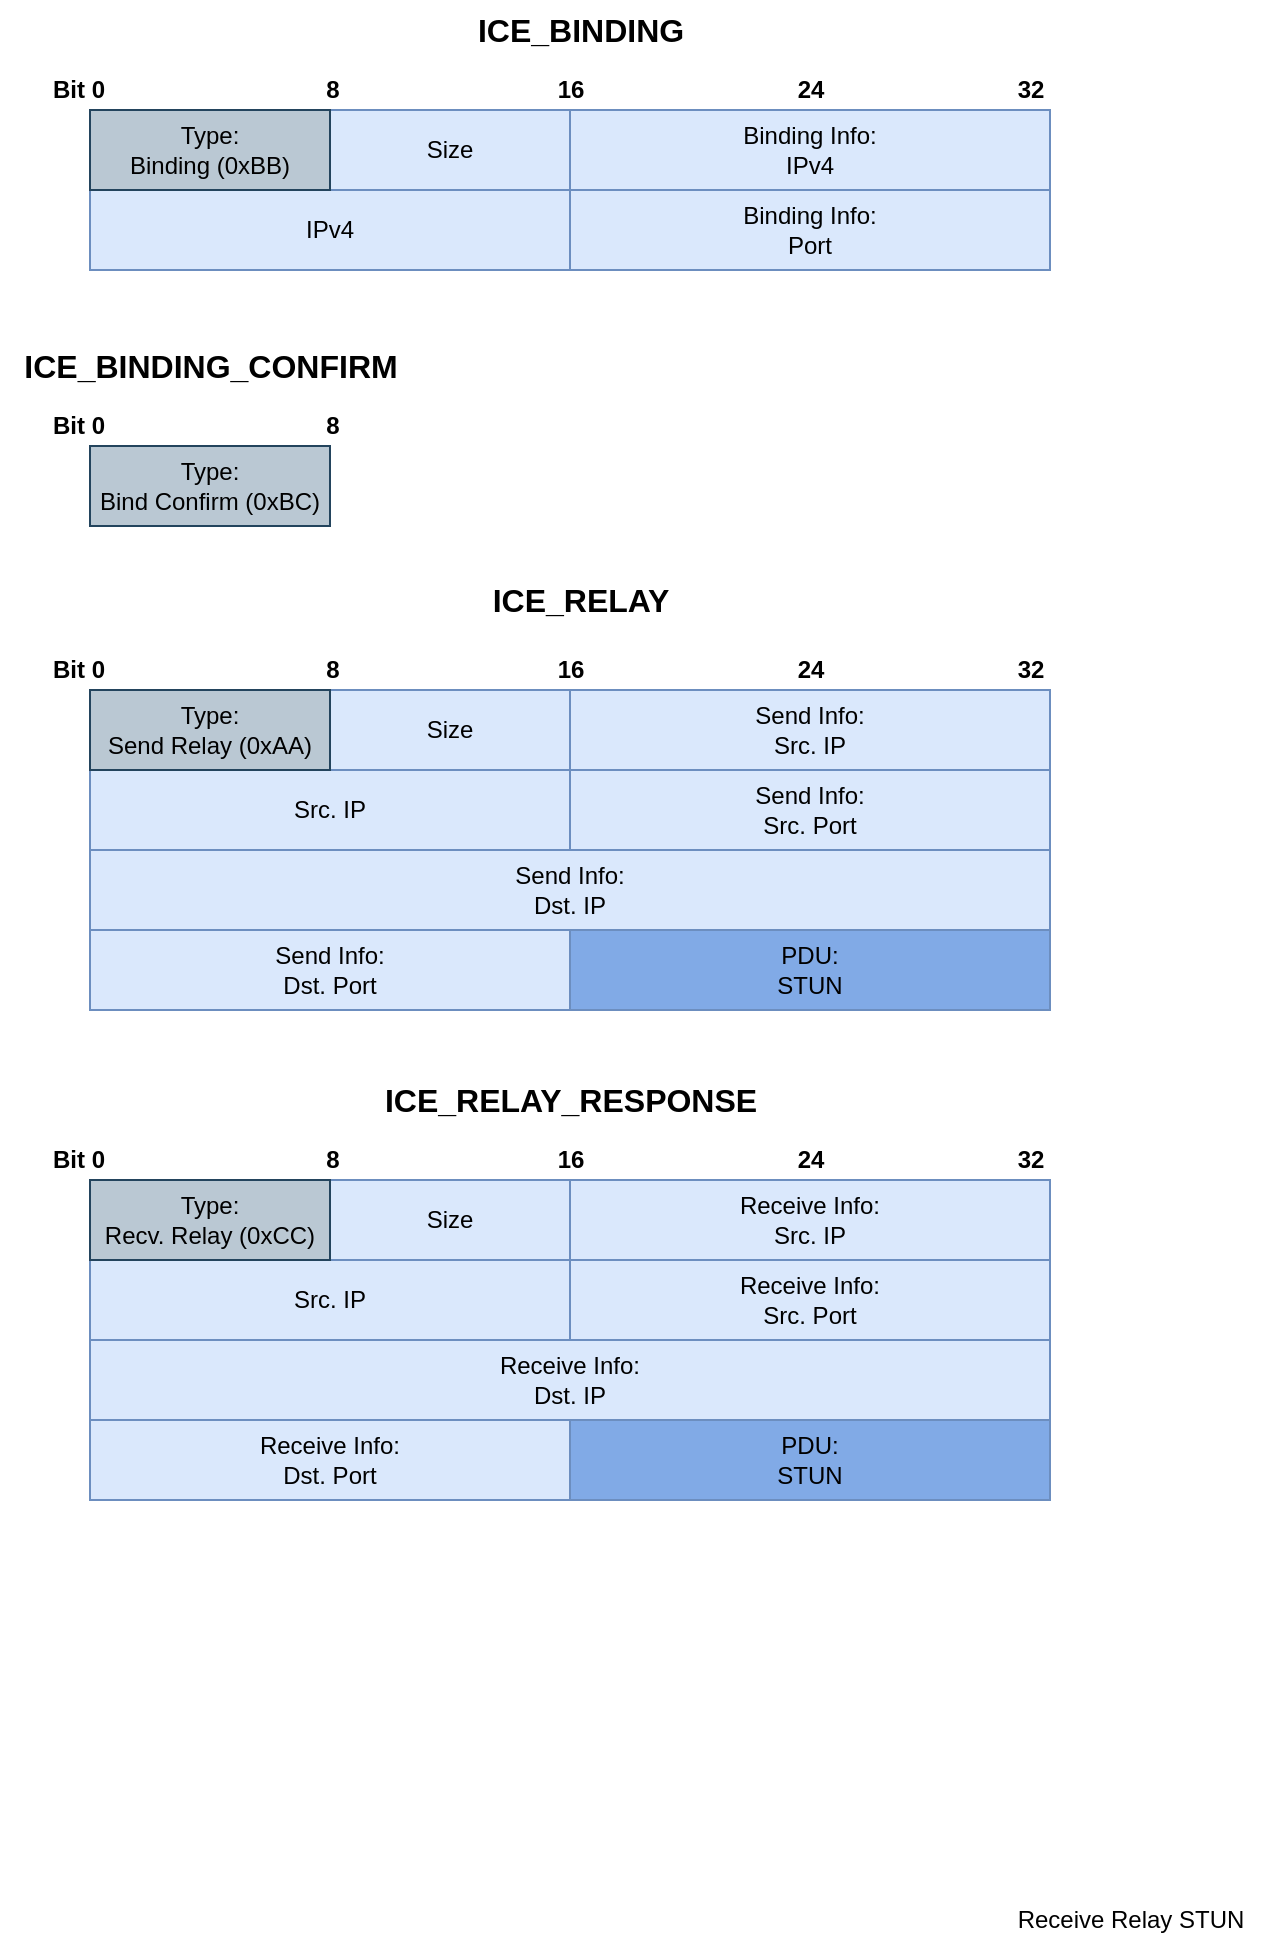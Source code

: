 <mxfile version="24.4.8" type="device">
  <diagram name="Page-1" id="dG2YfKvlh5Bau57_5d5N">
    <mxGraphModel dx="1710" dy="920" grid="1" gridSize="10" guides="1" tooltips="1" connect="1" arrows="1" fold="1" page="1" pageScale="1" pageWidth="850" pageHeight="1100" math="0" shadow="0">
      <root>
        <mxCell id="0" />
        <mxCell id="1" parent="0" />
        <mxCell id="bQuLoPpHfChd68eF4Md3-3" value="Size" style="rounded=0;whiteSpace=wrap;html=1;fillColor=#dae8fc;strokeColor=#6c8ebf;" vertex="1" parent="1">
          <mxGeometry x="160" y="615" width="120" height="40" as="geometry" />
        </mxCell>
        <mxCell id="bQuLoPpHfChd68eF4Md3-2" value="Size" style="rounded=0;whiteSpace=wrap;html=1;fillColor=#dae8fc;strokeColor=#6c8ebf;" vertex="1" parent="1">
          <mxGeometry x="160" y="370" width="120" height="40" as="geometry" />
        </mxCell>
        <mxCell id="bQuLoPpHfChd68eF4Md3-1" value="Size" style="rounded=0;whiteSpace=wrap;html=1;fillColor=#dae8fc;strokeColor=#6c8ebf;" vertex="1" parent="1">
          <mxGeometry x="160" y="80" width="120" height="40" as="geometry" />
        </mxCell>
        <mxCell id="qfwRMYdZC3vNevf5eARi-2" value="Binding Info:&lt;div&gt;&lt;/div&gt;&lt;div&gt;IPv4&lt;/div&gt;" style="rounded=0;whiteSpace=wrap;html=1;fillColor=#dae8fc;strokeColor=#6c8ebf;" parent="1" vertex="1">
          <mxGeometry x="280" y="80" width="240" height="40" as="geometry" />
        </mxCell>
        <mxCell id="qfwRMYdZC3vNevf5eARi-4" value="Bit 0" style="text;html=1;align=center;verticalAlign=middle;resizable=0;points=[];autosize=1;strokeColor=none;fillColor=none;fontStyle=1" parent="1" vertex="1">
          <mxGeometry x="9" y="55" width="50" height="30" as="geometry" />
        </mxCell>
        <mxCell id="qfwRMYdZC3vNevf5eARi-5" value="8" style="text;html=1;align=center;verticalAlign=middle;resizable=0;points=[];autosize=1;strokeColor=none;fillColor=none;fontStyle=1" parent="1" vertex="1">
          <mxGeometry x="146" y="55" width="30" height="30" as="geometry" />
        </mxCell>
        <mxCell id="qfwRMYdZC3vNevf5eARi-6" value="32" style="text;html=1;align=center;verticalAlign=middle;resizable=0;points=[];autosize=1;strokeColor=none;fillColor=none;fontStyle=1" parent="1" vertex="1">
          <mxGeometry x="490" y="55" width="40" height="30" as="geometry" />
        </mxCell>
        <mxCell id="qfwRMYdZC3vNevf5eARi-7" value="ICE_BINDING" style="text;html=1;align=center;verticalAlign=middle;resizable=0;points=[];autosize=1;strokeColor=none;fillColor=none;fontStyle=1;fontSize=16;" parent="1" vertex="1">
          <mxGeometry x="220" y="25" width="130" height="30" as="geometry" />
        </mxCell>
        <mxCell id="qfwRMYdZC3vNevf5eARi-8" value="&lt;div&gt;Type:&lt;/div&gt;Bind Confirm (0xBC)" style="rounded=0;whiteSpace=wrap;html=1;fillColor=#bac8d3;strokeColor=#23445d;" parent="1" vertex="1">
          <mxGeometry x="40" y="248" width="120" height="40" as="geometry" />
        </mxCell>
        <mxCell id="qfwRMYdZC3vNevf5eARi-15" value="Bit 0" style="text;html=1;align=center;verticalAlign=middle;resizable=0;points=[];autosize=1;strokeColor=none;fillColor=none;fontStyle=1" parent="1" vertex="1">
          <mxGeometry x="9" y="345" width="50" height="30" as="geometry" />
        </mxCell>
        <mxCell id="qfwRMYdZC3vNevf5eARi-16" value="8" style="text;html=1;align=center;verticalAlign=middle;resizable=0;points=[];autosize=1;strokeColor=none;fillColor=none;fontStyle=1" parent="1" vertex="1">
          <mxGeometry x="146" y="345" width="30" height="30" as="geometry" />
        </mxCell>
        <mxCell id="qfwRMYdZC3vNevf5eARi-17" value="ICE_RELAY" style="text;html=1;align=center;verticalAlign=middle;resizable=0;points=[];autosize=1;strokeColor=none;fillColor=none;fontStyle=1;fontSize=16;" parent="1" vertex="1">
          <mxGeometry x="230" y="310" width="110" height="30" as="geometry" />
        </mxCell>
        <mxCell id="qfwRMYdZC3vNevf5eARi-18" value="&lt;div&gt;Send Info:&lt;/div&gt;&lt;div&gt;Src. IP&lt;/div&gt;" style="rounded=0;whiteSpace=wrap;html=1;fillColor=#dae8fc;strokeColor=#6c8ebf;" parent="1" vertex="1">
          <mxGeometry x="280" y="370" width="240" height="40" as="geometry" />
        </mxCell>
        <mxCell id="qfwRMYdZC3vNevf5eARi-19" value="&lt;div&gt;Send Info:&lt;/div&gt;&lt;div&gt;Dst. IP&lt;/div&gt;" style="rounded=0;whiteSpace=wrap;html=1;fillColor=#dae8fc;strokeColor=#6c8ebf;" parent="1" vertex="1">
          <mxGeometry x="40" y="450" width="480" height="40" as="geometry" />
        </mxCell>
        <mxCell id="qfwRMYdZC3vNevf5eARi-20" value="16" style="text;html=1;align=center;verticalAlign=middle;resizable=0;points=[];autosize=1;strokeColor=none;fillColor=none;fontStyle=1" parent="1" vertex="1">
          <mxGeometry x="260" y="345" width="40" height="30" as="geometry" />
        </mxCell>
        <mxCell id="qfwRMYdZC3vNevf5eARi-21" value="24" style="text;html=1;align=center;verticalAlign=middle;resizable=0;points=[];autosize=1;strokeColor=none;fillColor=none;fontStyle=1" parent="1" vertex="1">
          <mxGeometry x="380" y="345" width="40" height="30" as="geometry" />
        </mxCell>
        <mxCell id="qfwRMYdZC3vNevf5eARi-22" value="PDU:&lt;div&gt;STUN&lt;/div&gt;" style="rounded=0;whiteSpace=wrap;html=1;fillColor=#81AAE6;strokeColor=#6c8ebf;gradientColor=none;" parent="1" vertex="1">
          <mxGeometry x="280" y="490" width="240" height="40" as="geometry" />
        </mxCell>
        <mxCell id="qfwRMYdZC3vNevf5eARi-24" value="Receive Relay STUN" style="text;html=1;align=center;verticalAlign=middle;resizable=0;points=[];autosize=1;strokeColor=none;fillColor=none;" parent="1" vertex="1">
          <mxGeometry x="490" y="970" width="140" height="30" as="geometry" />
        </mxCell>
        <mxCell id="BkID2uH20n67uc6L40Q9-1" value="IPv4" style="rounded=0;whiteSpace=wrap;html=1;fillColor=#dae8fc;strokeColor=#6c8ebf;" parent="1" vertex="1">
          <mxGeometry x="40" y="120" width="240" height="40" as="geometry" />
        </mxCell>
        <mxCell id="BkID2uH20n67uc6L40Q9-2" value="&lt;div&gt;Binding Info:&lt;/div&gt;Port" style="rounded=0;whiteSpace=wrap;html=1;fillColor=#dae8fc;strokeColor=#6c8ebf;" parent="1" vertex="1">
          <mxGeometry x="280" y="120" width="240" height="40" as="geometry" />
        </mxCell>
        <mxCell id="qfwRMYdZC3vNevf5eARi-1" value="&lt;div&gt;Type:&lt;/div&gt;Binding (0xBB)" style="rounded=0;whiteSpace=wrap;html=1;fillColor=#bac8d3;strokeColor=#23445d;" parent="1" vertex="1">
          <mxGeometry x="40" y="80" width="120" height="40" as="geometry" />
        </mxCell>
        <mxCell id="BkID2uH20n67uc6L40Q9-3" value="16" style="text;html=1;align=center;verticalAlign=middle;resizable=0;points=[];autosize=1;strokeColor=none;fillColor=none;fontStyle=1" parent="1" vertex="1">
          <mxGeometry x="260" y="55" width="40" height="30" as="geometry" />
        </mxCell>
        <mxCell id="BkID2uH20n67uc6L40Q9-4" value="24" style="text;html=1;align=center;verticalAlign=middle;resizable=0;points=[];autosize=1;strokeColor=none;fillColor=none;fontStyle=1" parent="1" vertex="1">
          <mxGeometry x="380" y="55" width="40" height="30" as="geometry" />
        </mxCell>
        <mxCell id="BkID2uH20n67uc6L40Q9-5" value="ICE_BINDING_CONFIRM" style="text;html=1;align=center;verticalAlign=middle;resizable=0;points=[];autosize=1;strokeColor=none;fillColor=none;fontStyle=1;fontSize=16;" parent="1" vertex="1">
          <mxGeometry x="-5" y="193" width="210" height="30" as="geometry" />
        </mxCell>
        <mxCell id="BkID2uH20n67uc6L40Q9-6" value="&lt;div&gt;&lt;span style=&quot;background-color: initial;&quot;&gt;Src. IP&lt;/span&gt;&lt;br&gt;&lt;/div&gt;" style="rounded=0;whiteSpace=wrap;html=1;fillColor=#dae8fc;strokeColor=#6c8ebf;" parent="1" vertex="1">
          <mxGeometry x="40" y="410" width="240" height="40" as="geometry" />
        </mxCell>
        <mxCell id="BkID2uH20n67uc6L40Q9-7" value="Send Info:&lt;br&gt;Src. Port" style="rounded=0;whiteSpace=wrap;html=1;fillColor=#dae8fc;strokeColor=#6c8ebf;" parent="1" vertex="1">
          <mxGeometry x="280" y="410" width="240" height="40" as="geometry" />
        </mxCell>
        <mxCell id="BkID2uH20n67uc6L40Q9-9" value="&lt;div&gt;Send Info:&lt;/div&gt;&lt;div&gt;Dst. Port&lt;/div&gt;" style="rounded=0;whiteSpace=wrap;html=1;fillColor=#dae8fc;strokeColor=#6c8ebf;" parent="1" vertex="1">
          <mxGeometry x="40" y="490" width="240" height="40" as="geometry" />
        </mxCell>
        <mxCell id="BkID2uH20n67uc6L40Q9-11" value="32" style="text;html=1;align=center;verticalAlign=middle;resizable=0;points=[];autosize=1;strokeColor=none;fillColor=none;fontStyle=1" parent="1" vertex="1">
          <mxGeometry x="490" y="345" width="40" height="30" as="geometry" />
        </mxCell>
        <mxCell id="qfwRMYdZC3vNevf5eARi-14" value="&lt;div&gt;Type:&lt;/div&gt;Send Relay (0xAA)" style="rounded=0;whiteSpace=wrap;html=1;fillColor=#bac8d3;strokeColor=#23445d;" parent="1" vertex="1">
          <mxGeometry x="40" y="370" width="120" height="40" as="geometry" />
        </mxCell>
        <mxCell id="BkID2uH20n67uc6L40Q9-12" value="Bit 0" style="text;html=1;align=center;verticalAlign=middle;resizable=0;points=[];autosize=1;strokeColor=none;fillColor=none;fontStyle=1" parent="1" vertex="1">
          <mxGeometry x="9" y="590" width="50" height="30" as="geometry" />
        </mxCell>
        <mxCell id="BkID2uH20n67uc6L40Q9-13" value="8" style="text;html=1;align=center;verticalAlign=middle;resizable=0;points=[];autosize=1;strokeColor=none;fillColor=none;fontStyle=1" parent="1" vertex="1">
          <mxGeometry x="146" y="590" width="30" height="30" as="geometry" />
        </mxCell>
        <mxCell id="BkID2uH20n67uc6L40Q9-14" value="ICE_RELAY_RESPONSE" style="text;html=1;align=center;verticalAlign=middle;resizable=0;points=[];autosize=1;strokeColor=none;fillColor=none;fontStyle=1;fontSize=16;" parent="1" vertex="1">
          <mxGeometry x="175" y="560" width="210" height="30" as="geometry" />
        </mxCell>
        <mxCell id="BkID2uH20n67uc6L40Q9-15" value="&lt;div&gt;Receive Info:&lt;/div&gt;&lt;div&gt;Src. IP&lt;/div&gt;" style="rounded=0;whiteSpace=wrap;html=1;fillColor=#dae8fc;strokeColor=#6c8ebf;" parent="1" vertex="1">
          <mxGeometry x="280" y="615" width="240" height="40" as="geometry" />
        </mxCell>
        <mxCell id="BkID2uH20n67uc6L40Q9-16" value="&lt;div&gt;Receive Info:&lt;/div&gt;&lt;div&gt;Dst. IP&lt;/div&gt;" style="rounded=0;whiteSpace=wrap;html=1;fillColor=#dae8fc;strokeColor=#6c8ebf;" parent="1" vertex="1">
          <mxGeometry x="40" y="695" width="480" height="40" as="geometry" />
        </mxCell>
        <mxCell id="BkID2uH20n67uc6L40Q9-17" value="16" style="text;html=1;align=center;verticalAlign=middle;resizable=0;points=[];autosize=1;strokeColor=none;fillColor=none;fontStyle=1" parent="1" vertex="1">
          <mxGeometry x="260" y="590" width="40" height="30" as="geometry" />
        </mxCell>
        <mxCell id="BkID2uH20n67uc6L40Q9-18" value="24" style="text;html=1;align=center;verticalAlign=middle;resizable=0;points=[];autosize=1;strokeColor=none;fillColor=none;fontStyle=1" parent="1" vertex="1">
          <mxGeometry x="380" y="590" width="40" height="30" as="geometry" />
        </mxCell>
        <mxCell id="BkID2uH20n67uc6L40Q9-19" value="PDU:&lt;div&gt;STUN&lt;/div&gt;" style="rounded=0;whiteSpace=wrap;html=1;fillColor=#81AAE6;strokeColor=#6c8ebf;" parent="1" vertex="1">
          <mxGeometry x="280" y="735" width="240" height="40" as="geometry" />
        </mxCell>
        <mxCell id="BkID2uH20n67uc6L40Q9-20" value="&lt;div&gt;&lt;span style=&quot;background-color: initial;&quot;&gt;Src. IP&lt;/span&gt;&lt;br&gt;&lt;/div&gt;" style="rounded=0;whiteSpace=wrap;html=1;fillColor=#dae8fc;strokeColor=#6c8ebf;" parent="1" vertex="1">
          <mxGeometry x="40" y="655" width="240" height="40" as="geometry" />
        </mxCell>
        <mxCell id="BkID2uH20n67uc6L40Q9-21" value="Receive Info:&lt;br&gt;Src. Port" style="rounded=0;whiteSpace=wrap;html=1;fillColor=#dae8fc;strokeColor=#6c8ebf;" parent="1" vertex="1">
          <mxGeometry x="280" y="655" width="240" height="40" as="geometry" />
        </mxCell>
        <mxCell id="BkID2uH20n67uc6L40Q9-23" value="&lt;div&gt;Receive Info:&lt;/div&gt;&lt;div&gt;Dst. Port&lt;/div&gt;" style="rounded=0;whiteSpace=wrap;html=1;fillColor=#dae8fc;strokeColor=#6c8ebf;" parent="1" vertex="1">
          <mxGeometry x="40" y="735" width="240" height="40" as="geometry" />
        </mxCell>
        <mxCell id="BkID2uH20n67uc6L40Q9-25" value="32" style="text;html=1;align=center;verticalAlign=middle;resizable=0;points=[];autosize=1;strokeColor=none;fillColor=none;fontStyle=1" parent="1" vertex="1">
          <mxGeometry x="490" y="590" width="40" height="30" as="geometry" />
        </mxCell>
        <mxCell id="BkID2uH20n67uc6L40Q9-26" value="&lt;div&gt;Type:&lt;/div&gt;Recv. Relay (0xCC)" style="rounded=0;whiteSpace=wrap;html=1;fillColor=#bac8d3;strokeColor=#23445d;" parent="1" vertex="1">
          <mxGeometry x="40" y="615" width="120" height="40" as="geometry" />
        </mxCell>
        <mxCell id="BkID2uH20n67uc6L40Q9-27" value="Bit 0" style="text;html=1;align=center;verticalAlign=middle;resizable=0;points=[];autosize=1;strokeColor=none;fillColor=none;fontStyle=1" parent="1" vertex="1">
          <mxGeometry x="9" y="223" width="50" height="30" as="geometry" />
        </mxCell>
        <mxCell id="BkID2uH20n67uc6L40Q9-28" value="8" style="text;html=1;align=center;verticalAlign=middle;resizable=0;points=[];autosize=1;strokeColor=none;fillColor=none;fontStyle=1" parent="1" vertex="1">
          <mxGeometry x="146" y="223" width="30" height="30" as="geometry" />
        </mxCell>
      </root>
    </mxGraphModel>
  </diagram>
</mxfile>
